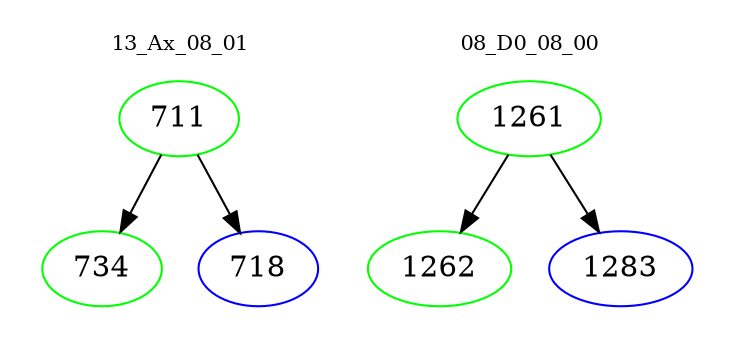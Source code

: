 digraph{
subgraph cluster_0 {
color = white
label = "13_Ax_08_01";
fontsize=10;
T0_711 [label="711", color="green"]
T0_711 -> T0_734 [color="black"]
T0_734 [label="734", color="green"]
T0_711 -> T0_718 [color="black"]
T0_718 [label="718", color="blue"]
}
subgraph cluster_1 {
color = white
label = "08_D0_08_00";
fontsize=10;
T1_1261 [label="1261", color="green"]
T1_1261 -> T1_1262 [color="black"]
T1_1262 [label="1262", color="green"]
T1_1261 -> T1_1283 [color="black"]
T1_1283 [label="1283", color="blue"]
}
}
